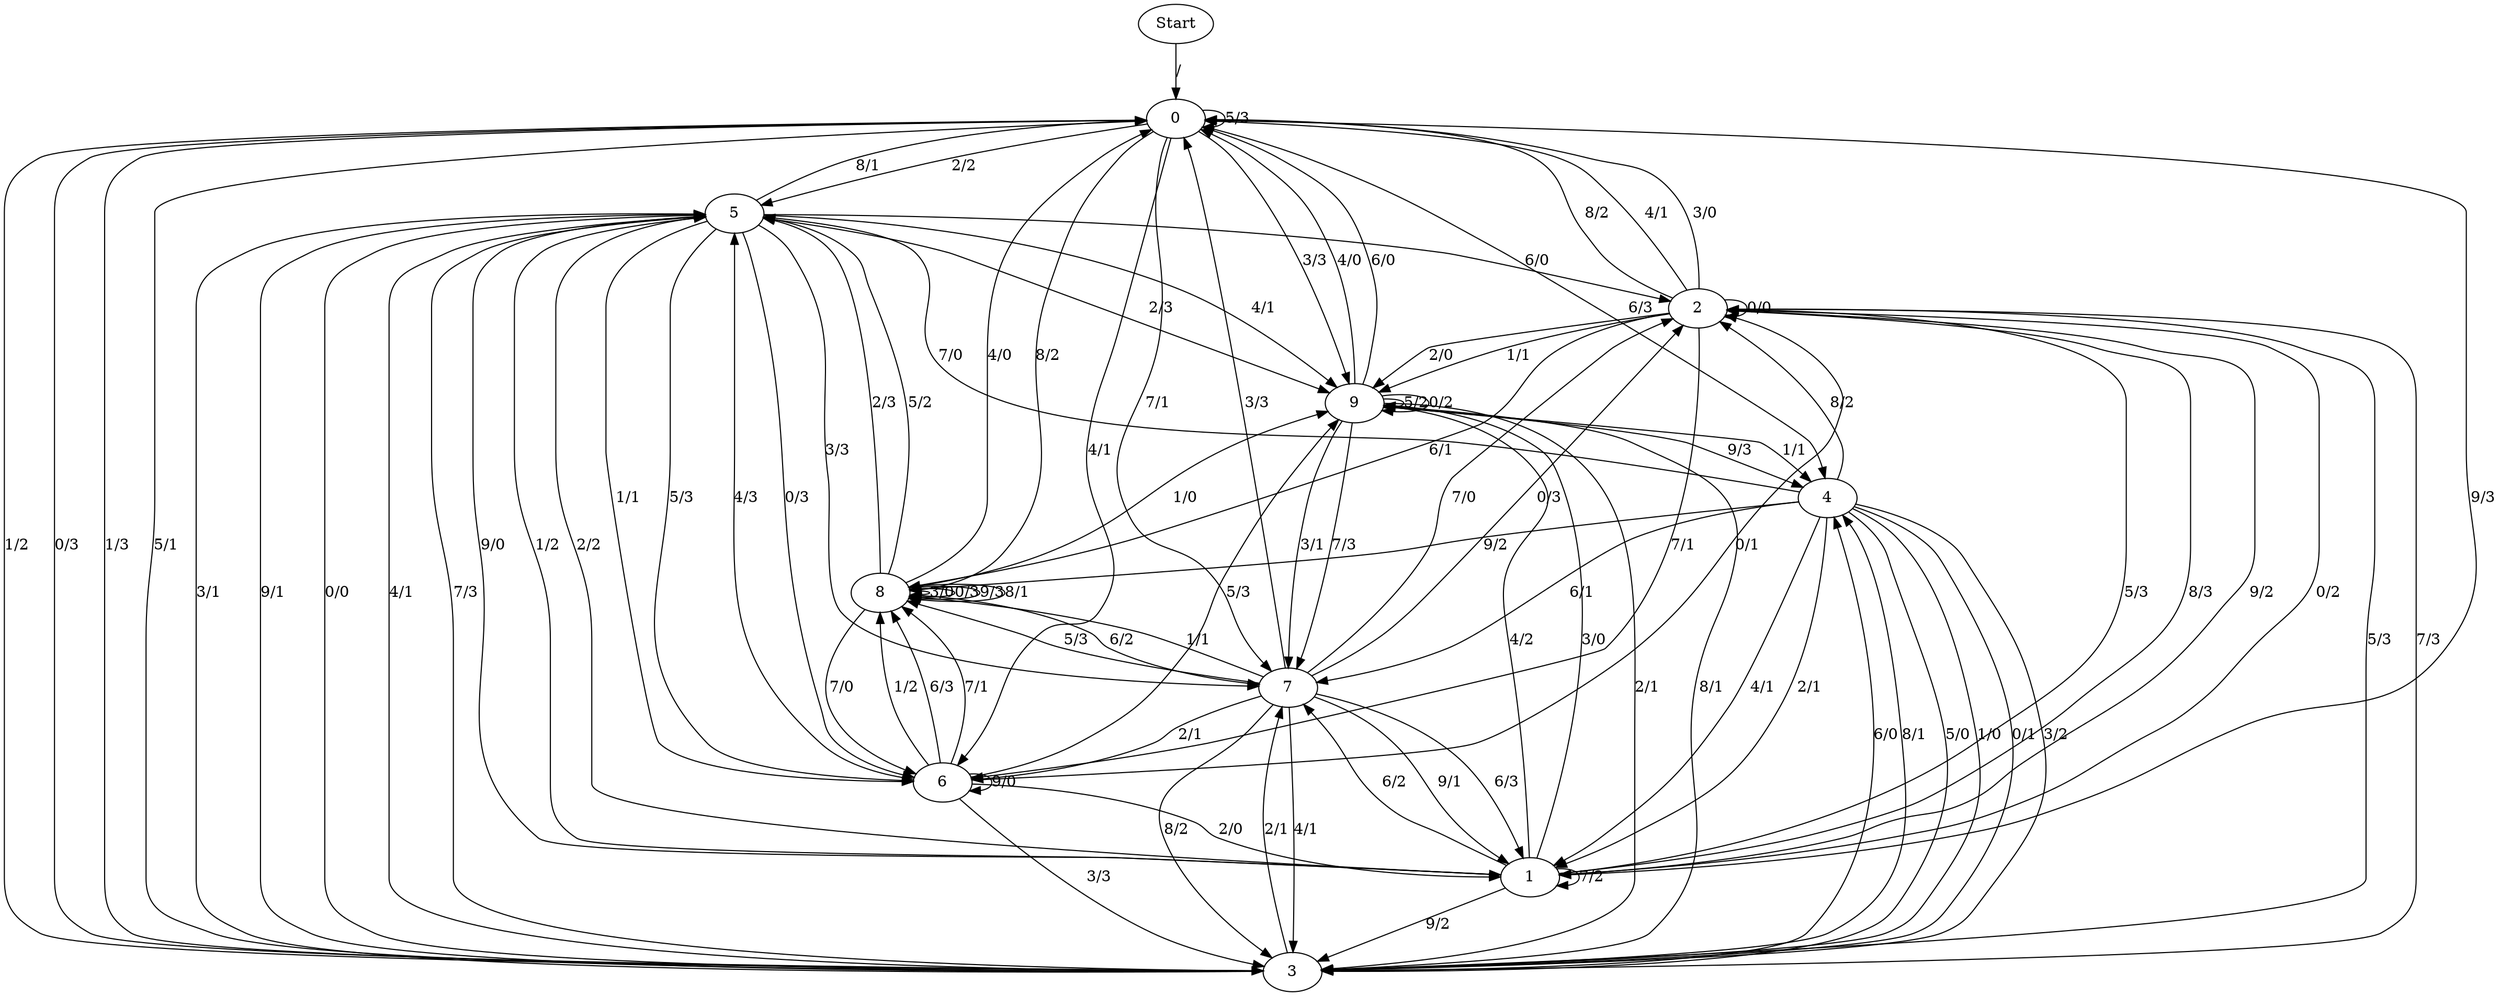 digraph {
	Start -> 0 [label="/"]
	0 -> 5 [label="2/2"]
	0 -> 3 [label="1/2"]
	0 -> 0 [label="5/3"]
	0 -> 3 [label="0/3"]
	0 -> 6 [label="4/1"]
	0 -> 7 [label="7/1"]
	0 -> 1 [label="9/3"]
	0 -> 4 [label="6/3"]
	0 -> 8 [label="8/2"]
	0 -> 9 [label="3/3"]
	9 -> 4 [label="1/1"]
	9 -> 9 [label="5/2"]
	9 -> 0 [label="4/0"]
	9 -> 9 [label="0/2"]
	9 -> 3 [label="8/1"]
	9 -> 3 [label="2/1"]
	9 -> 7 [label="3/1"]
	9 -> 4 [label="9/3"]
	9 -> 7 [label="7/3"]
	9 -> 0 [label="6/0"]
	7 -> 1 [label="9/1"]
	7 -> 8 [label="1/1"]
	7 -> 1 [label="6/3"]
	7 -> 2 [label="7/0"]
	7 -> 8 [label="5/3"]
	7 -> 3 [label="8/2"]
	7 -> 6 [label="2/1"]
	7 -> 0 [label="3/3"]
	7 -> 3 [label="4/1"]
	7 -> 2 [label="0/3"]
	8 -> 5 [label="2/3"]
	8 -> 5 [label="5/2"]
	8 -> 8 [label="3/0"]
	8 -> 7 [label="6/2"]
	8 -> 8 [label="0/3"]
	8 -> 6 [label="7/0"]
	8 -> 9 [label="1/0"]
	8 -> 8 [label="9/3"]
	8 -> 0 [label="4/0"]
	8 -> 8 [label="8/1"]
	5 -> 2 [label="6/0"]
	5 -> 3 [label="7/3"]
	5 -> 7 [label="3/3"]
	5 -> 9 [label="2/3"]
	5 -> 1 [label="9/0"]
	5 -> 6 [label="0/3"]
	5 -> 6 [label="1/1"]
	5 -> 0 [label="8/1"]
	5 -> 6 [label="5/3"]
	5 -> 9 [label="4/1"]
	6 -> 5 [label="4/3"]
	6 -> 8 [label="1/2"]
	6 -> 2 [label="0/1"]
	6 -> 3 [label="3/3"]
	6 -> 8 [label="6/3"]
	6 -> 6 [label="9/0"]
	6 -> 9 [label="5/3"]
	6 -> 1 [label="2/0"]
	6 -> 8 [label="7/1"]
	3 -> 4 [label="6/0"]
	3 -> 5 [label="3/1"]
	3 -> 2 [label="7/3"]
	3 -> 4 [label="8/1"]
	3 -> 5 [label="9/1"]
	3 -> 5 [label="0/0"]
	3 -> 0 [label="1/3"]
	3 -> 5 [label="4/1"]
	3 -> 0 [label="5/1"]
	3 -> 7 [label="2/1"]
	4 -> 3 [label="5/0"]
	4 -> 8 [label="9/2"]
	4 -> 3 [label="1/0"]
	4 -> 7 [label="6/1"]
	4 -> 5 [label="7/0"]
	4 -> 1 [label="4/1"]
	4 -> 1 [label="2/1"]
	4 -> 3 [label="0/1"]
	4 -> 3 [label="3/2"]
	4 -> 2 [label="8/2"]
	1 -> 9 [label="4/2"]
	1 -> 2 [label="0/2"]
	1 -> 7 [label="6/2"]
	1 -> 3 [label="9/2"]
	1 -> 2 [label="5/3"]
	1 -> 1 [label="7/2"]
	1 -> 5 [label="1/2"]
	1 -> 5 [label="2/2"]
	1 -> 2 [label="8/3"]
	1 -> 9 [label="3/0"]
	2 -> 2 [label="0/0"]
	2 -> 9 [label="2/0"]
	2 -> 0 [label="8/2"]
	2 -> 1 [label="9/2"]
	2 -> 9 [label="1/1"]
	2 -> 0 [label="4/1"]
	2 -> 0 [label="3/0"]
	2 -> 3 [label="5/3"]
	2 -> 8 [label="6/1"]
	2 -> 6 [label="7/1"]
}